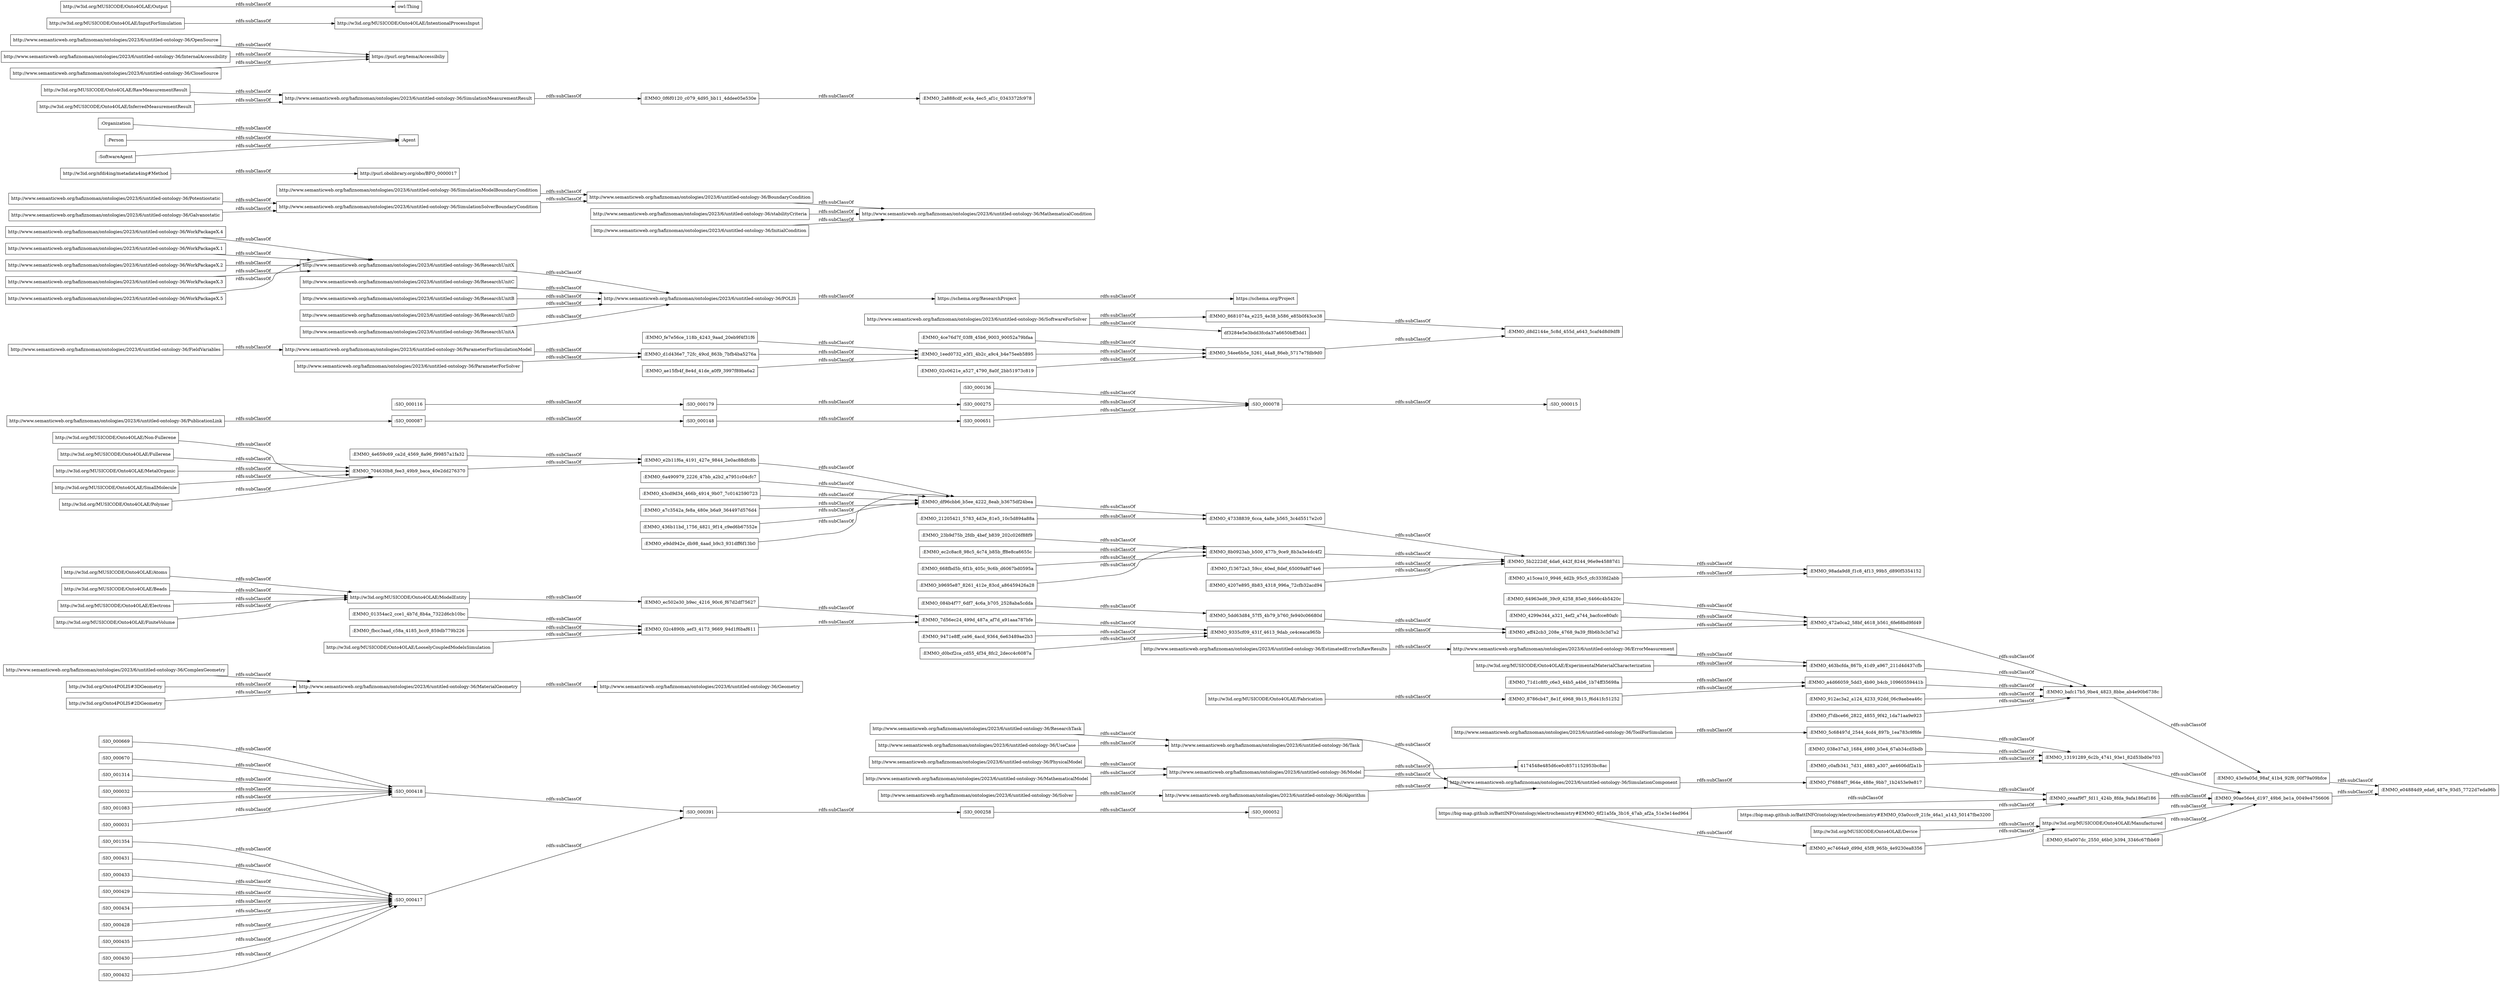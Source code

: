 digraph ar2dtool_diagram { 
rankdir=LR;
size="1000"
node [shape = rectangle, color="black"]; ":SIO_001354" "http://www.semanticweb.org/hafiznoman/ontologies/2023/6/untitled-ontology-36/MaterialGeometry" ":EMMO_f7dbce66_2822_4855_9f42_1da71aa9e923" "http://www.semanticweb.org/hafiznoman/ontologies/2023/6/untitled-ontology-36/Geometry" ":EMMO_4e659c69_ca2d_4569_8a96_f99857a1fa32" "http://w3id.org/MUSICODE/Onto4OLAE/Non-Fullerene" ":EMMO_8b0923ab_b500_477b_9ce9_8b3a3e4dc4f2" ":SIO_000430" ":SIO_000087" "http://www.semanticweb.org/hafiznoman/ontologies/2023/6/untitled-ontology-36/SoftwareForSolver" ":EMMO_eff42cb3_208e_4768_9a39_f8b6b3c3d7a2" "https://big-map.github.io/BattINFO/ontology/electrochemistry#EMMO_6f21a5fa_3b16_47ab_af2a_51e3e14ed964" "http://www.semanticweb.org/hafiznoman/ontologies/2023/6/untitled-ontology-36/ParameterForSimulationModel" "http://www.semanticweb.org/hafiznoman/ontologies/2023/6/untitled-ontology-36/WorkPackageX.4" "http://www.semanticweb.org/hafiznoman/ontologies/2023/6/untitled-ontology-36/SimulationModelBoundaryCondition" "http://purl.obolibrary.org/obo/BFO_0000017" ":SIO_000148" ":EMMO_65a007dc_2550_46b0_b394_3346c67fbb69" "http://www.semanticweb.org/hafiznoman/ontologies/2023/6/untitled-ontology-36/BoundaryCondition" ":EMMO_71d1c8f0_c6e3_44b5_a4b6_1b74ff35698a" ":EMMO_f13672a3_59cc_40ed_8def_65009a8f74e6" "http://www.semanticweb.org/hafiznoman/ontologies/2023/6/untitled-ontology-36/MathematicalCondition" ":EMMO_43e9a05d_98af_41b4_92f6_00f79a09bfce" ":SIO_000032" ":SIO_001083" ":EMMO_ec2c8ac8_98c5_4c74_b85b_ff8e8ca6655c" "http://www.semanticweb.org/hafiznoman/ontologies/2023/6/untitled-ontology-36/Model" "http://w3id.org/MUSICODE/Onto4OLAE/Fullerene" "http://www.semanticweb.org/hafiznoman/ontologies/2023/6/untitled-ontology-36/POLIS" "4174548e485d6ce0c8571152953bc8ac" "http://www.semanticweb.org/hafiznoman/ontologies/2023/6/untitled-ontology-36/ResearchUnitC" "https://schema.org/Project" "http://www.semanticweb.org/hafiznoman/ontologies/2023/6/untitled-ontology-36/ParameterForSolver" "http://w3id.org/MUSICODE/Onto4OLAE/Atoms" ":EMMO_01354ac2_cce1_4b7d_8b4a_7322d6cb10bc" "http://w3id.org/MUSICODE/Onto4OLAE/MetalOrganic" ":EMMO_ec7464a9_d99d_45f8_965b_4e9230ea8356" ":EMMO_5b2222df_4da6_442f_8244_96e9e45887d1" ":EMMO_90ae56e4_d197_49b6_be1a_0049e4756606" ":SIO_000031" "https://schema.org/ResearchProject" ":EMMO_472a0ca2_58bf_4618_b561_6fe68bd9fd49" ":Organization" ":EMMO_463bcfda_867b_41d9_a967_211d4d437cfb" "http://w3id.org/MUSICODE/Onto4OLAE/RawMeasurementResult" ":Person" ":SIO_000432" "http://www.semanticweb.org/hafiznoman/ontologies/2023/6/untitled-ontology-36/ResearchUnitB" "http://w3id.org/MUSICODE/Onto4OLAE/Beads" ":EMMO_bafc17b5_9be4_4823_8bbe_ab4e90b6738c" "http://www.semanticweb.org/hafiznoman/ontologies/2023/6/untitled-ontology-36/PhysicalModel" ":EMMO_47338839_6cca_4a8e_b565_3c4d5517e2c0" "http://www.semanticweb.org/hafiznoman/ontologies/2023/6/untitled-ontology-36/OpenSource" "http://www.semanticweb.org/hafiznoman/ontologies/2023/6/untitled-ontology-36/Solver" ":SIO_000669" ":EMMO_5dd63d84_57f5_4b79_b760_fe940c06680d" ":EMMO_6a490979_2226_47bb_a2b2_a7951c04cfc7" ":EMMO_64963ed6_39c9_4258_85e0_6466c4b5420c" "http://www.semanticweb.org/hafiznoman/ontologies/2023/6/untitled-ontology-36/ComplexGeometry" "http://www.semanticweb.org/hafiznoman/ontologies/2023/6/untitled-ontology-36/InternalAccessibility" ":SIO_000431" ":SIO_000670" ":EMMO_43cd9d34_466b_4914_9b07_7c0142590723" ":EMMO_a7c3542a_fe8a_480e_b6a9_364497d576d4" ":SIO_000136" "http://www.semanticweb.org/hafiznoman/ontologies/2023/6/untitled-ontology-36/SimulationComponent" ":EMMO_436b11bd_1756_4821_9f14_c9ed6b67552e" ":EMMO_704630b8_fee3_49b9_baca_40e2dd276370" "http://www.semanticweb.org/hafiznoman/ontologies/2023/6/untitled-ontology-36/ErrorMeasurement" ":EMMO_a4d66059_5dd3_4b90_b4cb_10960559441b" ":EMMO_4299e344_a321_4ef2_a744_bacfcce80afc" "http://www.semanticweb.org/hafiznoman/ontologies/2023/6/untitled-ontology-36/WorkPackageX.1" "http://w3id.org/MUSICODE/Onto4OLAE/Device" "http://www.semanticweb.org/hafiznoman/ontologies/2023/6/untitled-ontology-36/Task" "http://www.semanticweb.org/hafiznoman/ontologies/2023/6/untitled-ontology-36/ResearchTask" ":SIO_000116" "http://www.semanticweb.org/hafiznoman/ontologies/2023/6/untitled-ontology-36/MathematicalModel" ":EMMO_668fbd5b_6f1b_405c_9c6b_d6067bd0595a" "http://www.semanticweb.org/hafiznoman/ontologies/2023/6/untitled-ontology-36/FieldVariables" "http://www.semanticweb.org/hafiznoman/ontologies/2023/6/untitled-ontology-36/Algorithm" ":EMMO_fe7e56ce_118b_4243_9aad_20eb9f4f31f6" ":SIO_000391" ":EMMO_21205421_5783_4d3e_81e5_10c5d894a88a" ":SIO_000179" "http://w3id.org/MUSICODE/Onto4OLAE/Manufactured" ":EMMO_9335cf09_431f_4613_9dab_ce4ceaca965b" "http://www.semanticweb.org/hafiznoman/ontologies/2023/6/untitled-ontology-36/ResearchUnitD" ":EMMO_d8d2144e_5c8d_455d_a643_5caf4d8d9df8" ":EMMO_e9dd942e_db98_4aad_b9c3_931dff6f13b0" "https://big-map.github.io/BattINFO/ontology/electrochemistry#EMMO_03a0ccc9_21fe_46a1_a143_50147fbe3200" ":EMMO_038e37a3_1684_4980_b5e4_67ab34cd5bdb" ":EMMO_2a888cdf_ec4a_4ec5_af1c_0343372fc978" "http://www.semanticweb.org/hafiznoman/ontologies/2023/6/untitled-ontology-36/Potentiostatic" "http://www.semanticweb.org/hafiznoman/ontologies/2023/6/untitled-ontology-36/ResearchUnitX" ":SoftwareAgent" ":EMMO_98ada9d8_f1c8_4f13_99b5_d890f5354152" ":SIO_000418" ":EMMO_7d56ec24_499d_487a_af7d_a91aaa787bfe" ":SIO_001314" "http://w3id.org/MUSICODE/Onto4OLAE/Electrons" ":EMMO_54ee6b5e_5261_44a8_86eb_5717e7fdb9d0" ":EMMO_8786cb47_8e1f_4968_9b15_f6d41fc51252" ":SIO_000433" "http://w3id.org/MUSICODE/Onto4OLAE/ExperimentalMaterialCharacterization" ":SIO_000052" ":EMMO_ec502e30_b9ec_4216_90c6_f67d2df75627" "http://w3id.org/nfdi4ing/metadata4ing#Method" "http://www.semanticweb.org/hafiznoman/ontologies/2023/6/untitled-ontology-36/ToolForSimulation" ":SIO_000651" ":SIO_000417" ":SIO_000429" ":EMMO_df96cbb6_b5ee_4222_8eab_b3675df24bea" ":EMMO_4ce76d7f_03f8_45b6_9003_90052a79bfaa" "http://w3id.org/MUSICODE/Onto4OLAE/IntentionalProcessInput" "http://w3id.org/MUSICODE/Onto4OLAE/InputForSimulation" "http://www.semanticweb.org/hafiznoman/ontologies/2023/6/untitled-ontology-36/stabilityCriteria" ":EMMO_c0afb341_7d31_4883_a307_ae4606df2a1b" ":SIO_000434" ":EMMO_d1d436e7_72fc_49cd_863b_7bfb4ba5276a" ":EMMO_1eed0732_e3f1_4b2c_a9c4_b4e75eeb5895" ":EMMO_fbcc3aad_c58a_4185_bcc9_859db779b226" "http://w3id.org/MUSICODE/Onto4OLAE/InferredMeasurementResult" "http://w3id.org/Onto4POLIS#3DGeometry" ":EMMO_9471e8ff_ca96_4acd_9364_6e63489ae2b3" "http://www.semanticweb.org/hafiznoman/ontologies/2023/6/untitled-ontology-36/EstimatedErrorInRawResults" ":SIO_000428" "http://www.semanticweb.org/hafiznoman/ontologies/2023/6/untitled-ontology-36/SimulationMeasurementResult" "http://www.semanticweb.org/hafiznoman/ontologies/2023/6/untitled-ontology-36/CloseSource" ":EMMO_ceaaf9f7_fd11_424b_8fda_9afa186af186" "http://www.semanticweb.org/hafiznoman/ontologies/2023/6/untitled-ontology-36/WorkPackageX.2" "http://w3id.org/MUSICODE/Onto4OLAE/SmallMolecule" ":EMMO_d0bcf2ca_cd55_4f34_8fc2_2decc4c6087a" ":EMMO_4207e895_8b83_4318_996a_72cfb32acd94" "http://www.semanticweb.org/hafiznoman/ontologies/2023/6/untitled-ontology-36/SimulationSolverBoundaryCondition" ":EMMO_0f6f0120_c079_4d95_bb11_4ddee05e530e" "http://w3id.org/MUSICODE/Onto4OLAE/ModelEntity" "http://www.semanticweb.org/hafiznoman/ontologies/2023/6/untitled-ontology-36/UseCase" "http://www.semanticweb.org/hafiznoman/ontologies/2023/6/untitled-ontology-36/InitialCondition" ":EMMO_e04884d9_eda6_487e_93d5_7722d7eda96b" ":EMMO_02c4890b_aef3_4173_9669_94d1f6baf611" "http://w3id.org/MUSICODE/Onto4OLAE/FiniteVolume" "http://www.semanticweb.org/hafiznoman/ontologies/2023/6/untitled-ontology-36/WorkPackageX.3" ":EMMO_02c0621e_a527_4790_8a0f_2bb51973c819" "https://purl.org/tema/Accessibiliy" ":EMMO_8681074a_e225_4e38_b586_e85b0f43ce38" "http://w3id.org/MUSICODE/Onto4OLAE/Output" "http://w3id.org/MUSICODE/Onto4OLAE/Fabrication" ":SIO_000258" ":SIO_000078" ":EMMO_912ac3a2_a124_4233_92dd_06c9aebea46c" ":EMMO_e2b11f6a_4191_427e_9844_2e0ac88dfc8b" "http://www.semanticweb.org/hafiznoman/ontologies/2023/6/untitled-ontology-36/Galvanostatic" ":SIO_000015" ":EMMO_5c68497d_2544_4cd4_897b_1ea783c9f6fe" "http://www.semanticweb.org/hafiznoman/ontologies/2023/6/untitled-ontology-36/PublicationLink" ":EMMO_b9695e87_8261_412e_83cd_a86459426a28" ":EMMO_f76884f7_964e_488e_9bb7_1b2453e9e817" ":SIO_000435" "http://w3id.org/Onto4POLIS#2DGeometry" ":SIO_000275" "http://w3id.org/MUSICODE/Onto4OLAE/Polymer" ":EMMO_13191289_6c2b_4741_93e1_82d53bd0e703" "http://www.semanticweb.org/hafiznoman/ontologies/2023/6/untitled-ontology-36/ResearchUnitA" ":Agent" ":EMMO_084b4f77_6df7_4c6a_b705_2528aba5cdda" ":EMMO_ae15fb4f_8e4d_41de_a0f9_3997f89ba6a2" "df3284e5e3bdd3fcda37a6650bff3dd1" "http://www.semanticweb.org/hafiznoman/ontologies/2023/6/untitled-ontology-36/WorkPackageX.5" ":EMMO_a15cea10_9946_4d2b_95c5_cfc333fd2abb" ":EMMO_23b9d75b_2fdb_4bef_b839_202c026f88f9" "http://w3id.org/MUSICODE/Onto4OLAE/LooselyCoupledModelsSimulation" ; /*classes style*/
	"http://www.semanticweb.org/hafiznoman/ontologies/2023/6/untitled-ontology-36/MaterialGeometry" -> "http://www.semanticweb.org/hafiznoman/ontologies/2023/6/untitled-ontology-36/Geometry" [ label = "rdfs:subClassOf" ];
	":EMMO_01354ac2_cce1_4b7d_8b4a_7322d6cb10bc" -> ":EMMO_02c4890b_aef3_4173_9669_94d1f6baf611" [ label = "rdfs:subClassOf" ];
	":EMMO_ec7464a9_d99d_45f8_965b_4e9230ea8356" -> "http://w3id.org/MUSICODE/Onto4OLAE/Manufactured" [ label = "rdfs:subClassOf" ];
	":SIO_000432" -> ":SIO_000417" [ label = "rdfs:subClassOf" ];
	":EMMO_9471e8ff_ca96_4acd_9364_6e63489ae2b3" -> ":EMMO_9335cf09_431f_4613_9dab_ce4ceaca965b" [ label = "rdfs:subClassOf" ];
	"http://www.semanticweb.org/hafiznoman/ontologies/2023/6/untitled-ontology-36/POLIS" -> "https://schema.org/ResearchProject" [ label = "rdfs:subClassOf" ];
	":EMMO_5c68497d_2544_4cd4_897b_1ea783c9f6fe" -> ":EMMO_13191289_6c2b_4741_93e1_82d53bd0e703" [ label = "rdfs:subClassOf" ];
	":EMMO_436b11bd_1756_4821_9f14_c9ed6b67552e" -> ":EMMO_df96cbb6_b5ee_4222_8eab_b3675df24bea" [ label = "rdfs:subClassOf" ];
	"http://www.semanticweb.org/hafiznoman/ontologies/2023/6/untitled-ontology-36/SimulationComponent" -> ":EMMO_f76884f7_964e_488e_9bb7_1b2453e9e817" [ label = "rdfs:subClassOf" ];
	":SIO_000148" -> ":SIO_000651" [ label = "rdfs:subClassOf" ];
	"http://w3id.org/MUSICODE/Onto4OLAE/InputForSimulation" -> "http://w3id.org/MUSICODE/Onto4OLAE/IntentionalProcessInput" [ label = "rdfs:subClassOf" ];
	"http://www.semanticweb.org/hafiznoman/ontologies/2023/6/untitled-ontology-36/WorkPackageX.5" -> "http://www.semanticweb.org/hafiznoman/ontologies/2023/6/untitled-ontology-36/ResearchUnitX" [ label = "rdfs:subClassOf" ];
	":EMMO_b9695e87_8261_412e_83cd_a86459426a28" -> ":EMMO_8b0923ab_b500_477b_9ce9_8b3a3e4dc4f2" [ label = "rdfs:subClassOf" ];
	":EMMO_43cd9d34_466b_4914_9b07_7c0142590723" -> ":EMMO_df96cbb6_b5ee_4222_8eab_b3675df24bea" [ label = "rdfs:subClassOf" ];
	"http://www.semanticweb.org/hafiznoman/ontologies/2023/6/untitled-ontology-36/Task" -> "http://www.semanticweb.org/hafiznoman/ontologies/2023/6/untitled-ontology-36/SimulationComponent" [ label = "rdfs:subClassOf" ];
	"http://www.semanticweb.org/hafiznoman/ontologies/2023/6/untitled-ontology-36/ResearchTask" -> "http://www.semanticweb.org/hafiznoman/ontologies/2023/6/untitled-ontology-36/Task" [ label = "rdfs:subClassOf" ];
	"http://www.semanticweb.org/hafiznoman/ontologies/2023/6/untitled-ontology-36/ResearchUnitA" -> "http://www.semanticweb.org/hafiznoman/ontologies/2023/6/untitled-ontology-36/POLIS" [ label = "rdfs:subClassOf" ];
	":EMMO_64963ed6_39c9_4258_85e0_6466c4b5420c" -> ":EMMO_472a0ca2_58bf_4618_b561_6fe68bd9fd49" [ label = "rdfs:subClassOf" ];
	"http://www.semanticweb.org/hafiznoman/ontologies/2023/6/untitled-ontology-36/Potentiostatic" -> "http://www.semanticweb.org/hafiznoman/ontologies/2023/6/untitled-ontology-36/SimulationSolverBoundaryCondition" [ label = "rdfs:subClassOf" ];
	"http://www.semanticweb.org/hafiznoman/ontologies/2023/6/untitled-ontology-36/stabilityCriteria" -> "http://www.semanticweb.org/hafiznoman/ontologies/2023/6/untitled-ontology-36/MathematicalCondition" [ label = "rdfs:subClassOf" ];
	":SIO_000669" -> ":SIO_000418" [ label = "rdfs:subClassOf" ];
	":SIO_000435" -> ":SIO_000417" [ label = "rdfs:subClassOf" ];
	":EMMO_f7dbce66_2822_4855_9f42_1da71aa9e923" -> ":EMMO_bafc17b5_9be4_4823_8bbe_ab4e90b6738c" [ label = "rdfs:subClassOf" ];
	":EMMO_71d1c8f0_c6e3_44b5_a4b6_1b74ff35698a" -> ":EMMO_a4d66059_5dd3_4b90_b4cb_10960559441b" [ label = "rdfs:subClassOf" ];
	"http://www.semanticweb.org/hafiznoman/ontologies/2023/6/untitled-ontology-36/PhysicalModel" -> "http://www.semanticweb.org/hafiznoman/ontologies/2023/6/untitled-ontology-36/Model" [ label = "rdfs:subClassOf" ];
	"http://www.semanticweb.org/hafiznoman/ontologies/2023/6/untitled-ontology-36/Galvanostatic" -> "http://www.semanticweb.org/hafiznoman/ontologies/2023/6/untitled-ontology-36/SimulationSolverBoundaryCondition" [ label = "rdfs:subClassOf" ];
	"http://www.semanticweb.org/hafiznoman/ontologies/2023/6/untitled-ontology-36/ToolForSimulation" -> ":EMMO_5c68497d_2544_4cd4_897b_1ea783c9f6fe" [ label = "rdfs:subClassOf" ];
	":SIO_001314" -> ":SIO_000418" [ label = "rdfs:subClassOf" ];
	":SIO_000430" -> ":SIO_000417" [ label = "rdfs:subClassOf" ];
	":EMMO_038e37a3_1684_4980_b5e4_67ab34cd5bdb" -> ":EMMO_13191289_6c2b_4741_93e1_82d53bd0e703" [ label = "rdfs:subClassOf" ];
	"http://www.semanticweb.org/hafiznoman/ontologies/2023/6/untitled-ontology-36/ResearchUnitD" -> "http://www.semanticweb.org/hafiznoman/ontologies/2023/6/untitled-ontology-36/POLIS" [ label = "rdfs:subClassOf" ];
	":EMMO_ec2c8ac8_98c5_4c74_b85b_ff8e8ca6655c" -> ":EMMO_8b0923ab_b500_477b_9ce9_8b3a3e4dc4f2" [ label = "rdfs:subClassOf" ];
	"http://www.semanticweb.org/hafiznoman/ontologies/2023/6/untitled-ontology-36/WorkPackageX.3" -> "http://www.semanticweb.org/hafiznoman/ontologies/2023/6/untitled-ontology-36/ResearchUnitX" [ label = "rdfs:subClassOf" ];
	":EMMO_463bcfda_867b_41d9_a967_211d4d437cfb" -> ":EMMO_bafc17b5_9be4_4823_8bbe_ab4e90b6738c" [ label = "rdfs:subClassOf" ];
	":SIO_000651" -> ":SIO_000078" [ label = "rdfs:subClassOf" ];
	":EMMO_d1d436e7_72fc_49cd_863b_7bfb4ba5276a" -> ":EMMO_1eed0732_e3f1_4b2c_a9c4_b4e75eeb5895" [ label = "rdfs:subClassOf" ];
	":EMMO_c0afb341_7d31_4883_a307_ae4606df2a1b" -> ":EMMO_13191289_6c2b_4741_93e1_82d53bd0e703" [ label = "rdfs:subClassOf" ];
	":EMMO_a4d66059_5dd3_4b90_b4cb_10960559441b" -> ":EMMO_bafc17b5_9be4_4823_8bbe_ab4e90b6738c" [ label = "rdfs:subClassOf" ];
	"http://www.semanticweb.org/hafiznoman/ontologies/2023/6/untitled-ontology-36/SimulationMeasurementResult" -> ":EMMO_0f6f0120_c079_4d95_bb11_4ddee05e530e" [ label = "rdfs:subClassOf" ];
	"http://w3id.org/MUSICODE/Onto4OLAE/SmallMolecule" -> ":EMMO_704630b8_fee3_49b9_baca_40e2dd276370" [ label = "rdfs:subClassOf" ];
	":SIO_000417" -> ":SIO_000391" [ label = "rdfs:subClassOf" ];
	"http://www.semanticweb.org/hafiznoman/ontologies/2023/6/untitled-ontology-36/Algorithm" -> "http://www.semanticweb.org/hafiznoman/ontologies/2023/6/untitled-ontology-36/SimulationComponent" [ label = "rdfs:subClassOf" ];
	"http://w3id.org/MUSICODE/Onto4OLAE/Manufactured" -> ":EMMO_90ae56e4_d197_49b6_be1a_0049e4756606" [ label = "rdfs:subClassOf" ];
	"http://w3id.org/MUSICODE/Onto4OLAE/ExperimentalMaterialCharacterization" -> ":EMMO_463bcfda_867b_41d9_a967_211d4d437cfb" [ label = "rdfs:subClassOf" ];
	"https://big-map.github.io/BattINFO/ontology/electrochemistry#EMMO_03a0ccc9_21fe_46a1_a143_50147fbe3200" -> ":EMMO_ceaaf9f7_fd11_424b_8fda_9afa186af186" [ label = "rdfs:subClassOf" ];
	"http://www.semanticweb.org/hafiznoman/ontologies/2023/6/untitled-ontology-36/SimulationSolverBoundaryCondition" -> "http://www.semanticweb.org/hafiznoman/ontologies/2023/6/untitled-ontology-36/BoundaryCondition" [ label = "rdfs:subClassOf" ];
	":EMMO_7d56ec24_499d_487a_af7d_a91aaa787bfe" -> ":EMMO_9335cf09_431f_4613_9dab_ce4ceaca965b" [ label = "rdfs:subClassOf" ];
	"http://www.semanticweb.org/hafiznoman/ontologies/2023/6/untitled-ontology-36/BoundaryCondition" -> "http://www.semanticweb.org/hafiznoman/ontologies/2023/6/untitled-ontology-36/MathematicalCondition" [ label = "rdfs:subClassOf" ];
	":SIO_000275" -> ":SIO_000078" [ label = "rdfs:subClassOf" ];
	":EMMO_8b0923ab_b500_477b_9ce9_8b3a3e4dc4f2" -> ":EMMO_5b2222df_4da6_442f_8244_96e9e45887d1" [ label = "rdfs:subClassOf" ];
	"http://w3id.org/MUSICODE/Onto4OLAE/InferredMeasurementResult" -> "http://www.semanticweb.org/hafiznoman/ontologies/2023/6/untitled-ontology-36/SimulationMeasurementResult" [ label = "rdfs:subClassOf" ];
	"http://w3id.org/MUSICODE/Onto4OLAE/Atoms" -> "http://w3id.org/MUSICODE/Onto4OLAE/ModelEntity" [ label = "rdfs:subClassOf" ];
	"http://www.semanticweb.org/hafiznoman/ontologies/2023/6/untitled-ontology-36/UseCase" -> "http://www.semanticweb.org/hafiznoman/ontologies/2023/6/untitled-ontology-36/Task" [ label = "rdfs:subClassOf" ];
	":EMMO_47338839_6cca_4a8e_b565_3c4d5517e2c0" -> ":EMMO_5b2222df_4da6_442f_8244_96e9e45887d1" [ label = "rdfs:subClassOf" ];
	":SIO_000433" -> ":SIO_000417" [ label = "rdfs:subClassOf" ];
	"http://www.semanticweb.org/hafiznoman/ontologies/2023/6/untitled-ontology-36/ParameterForSolver" -> ":EMMO_d1d436e7_72fc_49cd_863b_7bfb4ba5276a" [ label = "rdfs:subClassOf" ];
	":EMMO_ae15fb4f_8e4d_41de_a0f9_3997f89ba6a2" -> ":EMMO_1eed0732_e3f1_4b2c_a9c4_b4e75eeb5895" [ label = "rdfs:subClassOf" ];
	":SIO_000078" -> ":SIO_000015" [ label = "rdfs:subClassOf" ];
	":SIO_001083" -> ":SIO_000418" [ label = "rdfs:subClassOf" ];
	":SIO_000391" -> ":SIO_000258" [ label = "rdfs:subClassOf" ];
	"http://www.semanticweb.org/hafiznoman/ontologies/2023/6/untitled-ontology-36/Model" -> "http://www.semanticweb.org/hafiznoman/ontologies/2023/6/untitled-ontology-36/SimulationComponent" [ label = "rdfs:subClassOf" ];
	"http://www.semanticweb.org/hafiznoman/ontologies/2023/6/untitled-ontology-36/Model" -> "4174548e485d6ce0c8571152953bc8ac" [ label = "rdfs:subClassOf" ];
	":Organization" -> ":Agent" [ label = "rdfs:subClassOf" ];
	"http://www.semanticweb.org/hafiznoman/ontologies/2023/6/untitled-ontology-36/OpenSource" -> "https://purl.org/tema/Accessibiliy" [ label = "rdfs:subClassOf" ];
	":EMMO_54ee6b5e_5261_44a8_86eb_5717e7fdb9d0" -> ":EMMO_d8d2144e_5c8d_455d_a643_5caf4d8d9df8" [ label = "rdfs:subClassOf" ];
	":SIO_001354" -> ":SIO_000417" [ label = "rdfs:subClassOf" ];
	":SIO_000136" -> ":SIO_000078" [ label = "rdfs:subClassOf" ];
	":EMMO_4207e895_8b83_4318_996a_72cfb32acd94" -> ":EMMO_5b2222df_4da6_442f_8244_96e9e45887d1" [ label = "rdfs:subClassOf" ];
	"http://w3id.org/MUSICODE/Onto4OLAE/MetalOrganic" -> ":EMMO_704630b8_fee3_49b9_baca_40e2dd276370" [ label = "rdfs:subClassOf" ];
	":SoftwareAgent" -> ":Agent" [ label = "rdfs:subClassOf" ];
	"http://w3id.org/MUSICODE/Onto4OLAE/Non-Fullerene" -> ":EMMO_704630b8_fee3_49b9_baca_40e2dd276370" [ label = "rdfs:subClassOf" ];
	":SIO_000428" -> ":SIO_000417" [ label = "rdfs:subClassOf" ];
	":EMMO_704630b8_fee3_49b9_baca_40e2dd276370" -> ":EMMO_e2b11f6a_4191_427e_9844_2e0ac88dfc8b" [ label = "rdfs:subClassOf" ];
	"http://www.semanticweb.org/hafiznoman/ontologies/2023/6/untitled-ontology-36/ResearchUnitB" -> "http://www.semanticweb.org/hafiznoman/ontologies/2023/6/untitled-ontology-36/POLIS" [ label = "rdfs:subClassOf" ];
	":SIO_000670" -> ":SIO_000418" [ label = "rdfs:subClassOf" ];
	":Person" -> ":Agent" [ label = "rdfs:subClassOf" ];
	"http://www.semanticweb.org/hafiznoman/ontologies/2023/6/untitled-ontology-36/WorkPackageX.1" -> "http://www.semanticweb.org/hafiznoman/ontologies/2023/6/untitled-ontology-36/ResearchUnitX" [ label = "rdfs:subClassOf" ];
	"https://schema.org/ResearchProject" -> "https://schema.org/Project" [ label = "rdfs:subClassOf" ];
	":EMMO_ceaaf9f7_fd11_424b_8fda_9afa186af186" -> ":EMMO_90ae56e4_d197_49b6_be1a_0049e4756606" [ label = "rdfs:subClassOf" ];
	":EMMO_472a0ca2_58bf_4618_b561_6fe68bd9fd49" -> ":EMMO_bafc17b5_9be4_4823_8bbe_ab4e90b6738c" [ label = "rdfs:subClassOf" ];
	"http://www.semanticweb.org/hafiznoman/ontologies/2023/6/untitled-ontology-36/ComplexGeometry" -> "http://www.semanticweb.org/hafiznoman/ontologies/2023/6/untitled-ontology-36/MaterialGeometry" [ label = "rdfs:subClassOf" ];
	":EMMO_4ce76d7f_03f8_45b6_9003_90052a79bfaa" -> ":EMMO_54ee6b5e_5261_44a8_86eb_5717e7fdb9d0" [ label = "rdfs:subClassOf" ];
	":SIO_000031" -> ":SIO_000418" [ label = "rdfs:subClassOf" ];
	":EMMO_9335cf09_431f_4613_9dab_ce4ceaca965b" -> ":EMMO_eff42cb3_208e_4768_9a39_f8b6b3c3d7a2" [ label = "rdfs:subClassOf" ];
	":EMMO_f13672a3_59cc_40ed_8def_65009a8f74e6" -> ":EMMO_5b2222df_4da6_442f_8244_96e9e45887d1" [ label = "rdfs:subClassOf" ];
	":EMMO_13191289_6c2b_4741_93e1_82d53bd0e703" -> ":EMMO_90ae56e4_d197_49b6_be1a_0049e4756606" [ label = "rdfs:subClassOf" ];
	"http://www.semanticweb.org/hafiznoman/ontologies/2023/6/untitled-ontology-36/ErrorMeasurement" -> ":EMMO_463bcfda_867b_41d9_a967_211d4d437cfb" [ label = "rdfs:subClassOf" ];
	":EMMO_f76884f7_964e_488e_9bb7_1b2453e9e817" -> ":EMMO_ceaaf9f7_fd11_424b_8fda_9afa186af186" [ label = "rdfs:subClassOf" ];
	":EMMO_084b4f77_6df7_4c6a_b705_2528aba5cdda" -> ":EMMO_5dd63d84_57f5_4b79_b760_fe940c06680d" [ label = "rdfs:subClassOf" ];
	"http://www.semanticweb.org/hafiznoman/ontologies/2023/6/untitled-ontology-36/FieldVariables" -> "http://www.semanticweb.org/hafiznoman/ontologies/2023/6/untitled-ontology-36/ParameterForSimulationModel" [ label = "rdfs:subClassOf" ];
	":EMMO_6a490979_2226_47bb_a2b2_a7951c04cfc7" -> ":EMMO_df96cbb6_b5ee_4222_8eab_b3675df24bea" [ label = "rdfs:subClassOf" ];
	"http://w3id.org/MUSICODE/Onto4OLAE/Fullerene" -> ":EMMO_704630b8_fee3_49b9_baca_40e2dd276370" [ label = "rdfs:subClassOf" ];
	"http://w3id.org/Onto4POLIS#2DGeometry" -> "http://www.semanticweb.org/hafiznoman/ontologies/2023/6/untitled-ontology-36/MaterialGeometry" [ label = "rdfs:subClassOf" ];
	"http://w3id.org/MUSICODE/Onto4OLAE/RawMeasurementResult" -> "http://www.semanticweb.org/hafiznoman/ontologies/2023/6/untitled-ontology-36/SimulationMeasurementResult" [ label = "rdfs:subClassOf" ];
	":EMMO_23b9d75b_2fdb_4bef_b839_202c026f88f9" -> ":EMMO_8b0923ab_b500_477b_9ce9_8b3a3e4dc4f2" [ label = "rdfs:subClassOf" ];
	":SIO_000431" -> ":SIO_000417" [ label = "rdfs:subClassOf" ];
	"http://www.semanticweb.org/hafiznoman/ontologies/2023/6/untitled-ontology-36/ParameterForSimulationModel" -> ":EMMO_d1d436e7_72fc_49cd_863b_7bfb4ba5276a" [ label = "rdfs:subClassOf" ];
	"http://www.semanticweb.org/hafiznoman/ontologies/2023/6/untitled-ontology-36/Solver" -> "http://www.semanticweb.org/hafiznoman/ontologies/2023/6/untitled-ontology-36/Algorithm" [ label = "rdfs:subClassOf" ];
	"http://w3id.org/MUSICODE/Onto4OLAE/ModelEntity" -> ":EMMO_ec502e30_b9ec_4216_90c6_f67d2df75627" [ label = "rdfs:subClassOf" ];
	":EMMO_4e659c69_ca2d_4569_8a96_f99857a1fa32" -> ":EMMO_e2b11f6a_4191_427e_9844_2e0ac88dfc8b" [ label = "rdfs:subClassOf" ];
	":EMMO_65a007dc_2550_46b0_b394_3346c67fbb69" -> ":EMMO_90ae56e4_d197_49b6_be1a_0049e4756606" [ label = "rdfs:subClassOf" ];
	":EMMO_eff42cb3_208e_4768_9a39_f8b6b3c3d7a2" -> ":EMMO_472a0ca2_58bf_4618_b561_6fe68bd9fd49" [ label = "rdfs:subClassOf" ];
	"http://www.semanticweb.org/hafiznoman/ontologies/2023/6/untitled-ontology-36/WorkPackageX.4" -> "http://www.semanticweb.org/hafiznoman/ontologies/2023/6/untitled-ontology-36/ResearchUnitX" [ label = "rdfs:subClassOf" ];
	"http://w3id.org/MUSICODE/Onto4OLAE/Electrons" -> "http://w3id.org/MUSICODE/Onto4OLAE/ModelEntity" [ label = "rdfs:subClassOf" ];
	"http://w3id.org/MUSICODE/Onto4OLAE/Device" -> "http://w3id.org/MUSICODE/Onto4OLAE/Manufactured" [ label = "rdfs:subClassOf" ];
	":EMMO_fe7e56ce_118b_4243_9aad_20eb9f4f31f6" -> ":EMMO_1eed0732_e3f1_4b2c_a9c4_b4e75eeb5895" [ label = "rdfs:subClassOf" ];
	":SIO_000418" -> ":SIO_000391" [ label = "rdfs:subClassOf" ];
	":EMMO_a15cea10_9946_4d2b_95c5_cfc333fd2abb" -> ":EMMO_98ada9d8_f1c8_4f13_99b5_d890f5354152" [ label = "rdfs:subClassOf" ];
	"http://w3id.org/MUSICODE/Onto4OLAE/Beads" -> "http://w3id.org/MUSICODE/Onto4OLAE/ModelEntity" [ label = "rdfs:subClassOf" ];
	":EMMO_8681074a_e225_4e38_b586_e85b0f43ce38" -> ":EMMO_d8d2144e_5c8d_455d_a643_5caf4d8d9df8" [ label = "rdfs:subClassOf" ];
	"https://big-map.github.io/BattINFO/ontology/electrochemistry#EMMO_6f21a5fa_3b16_47ab_af2a_51e3e14ed964" -> ":EMMO_ec7464a9_d99d_45f8_965b_4e9230ea8356" [ label = "rdfs:subClassOf" ];
	"https://big-map.github.io/BattINFO/ontology/electrochemistry#EMMO_6f21a5fa_3b16_47ab_af2a_51e3e14ed964" -> ":EMMO_ceaaf9f7_fd11_424b_8fda_9afa186af186" [ label = "rdfs:subClassOf" ];
	":EMMO_90ae56e4_d197_49b6_be1a_0049e4756606" -> ":EMMO_e04884d9_eda6_487e_93d5_7722d7eda96b" [ label = "rdfs:subClassOf" ];
	"http://w3id.org/MUSICODE/Onto4OLAE/LooselyCoupledModelsSimulation" -> ":EMMO_02c4890b_aef3_4173_9669_94d1f6baf611" [ label = "rdfs:subClassOf" ];
	":EMMO_ec502e30_b9ec_4216_90c6_f67d2df75627" -> ":EMMO_7d56ec24_499d_487a_af7d_a91aaa787bfe" [ label = "rdfs:subClassOf" ];
	":EMMO_1eed0732_e3f1_4b2c_a9c4_b4e75eeb5895" -> ":EMMO_54ee6b5e_5261_44a8_86eb_5717e7fdb9d0" [ label = "rdfs:subClassOf" ];
	":EMMO_d0bcf2ca_cd55_4f34_8fc2_2decc4c6087a" -> ":EMMO_9335cf09_431f_4613_9dab_ce4ceaca965b" [ label = "rdfs:subClassOf" ];
	":EMMO_e2b11f6a_4191_427e_9844_2e0ac88dfc8b" -> ":EMMO_df96cbb6_b5ee_4222_8eab_b3675df24bea" [ label = "rdfs:subClassOf" ];
	":SIO_000434" -> ":SIO_000417" [ label = "rdfs:subClassOf" ];
	":EMMO_fbcc3aad_c58a_4185_bcc9_859db779b226" -> ":EMMO_02c4890b_aef3_4173_9669_94d1f6baf611" [ label = "rdfs:subClassOf" ];
	"http://www.semanticweb.org/hafiznoman/ontologies/2023/6/untitled-ontology-36/InitialCondition" -> "http://www.semanticweb.org/hafiznoman/ontologies/2023/6/untitled-ontology-36/MathematicalCondition" [ label = "rdfs:subClassOf" ];
	":EMMO_912ac3a2_a124_4233_92dd_06c9aebea46c" -> ":EMMO_bafc17b5_9be4_4823_8bbe_ab4e90b6738c" [ label = "rdfs:subClassOf" ];
	"http://www.semanticweb.org/hafiznoman/ontologies/2023/6/untitled-ontology-36/EstimatedErrorInRawResults" -> "http://www.semanticweb.org/hafiznoman/ontologies/2023/6/untitled-ontology-36/ErrorMeasurement" [ label = "rdfs:subClassOf" ];
	":EMMO_0f6f0120_c079_4d95_bb11_4ddee05e530e" -> ":EMMO_2a888cdf_ec4a_4ec5_af1c_0343372fc978" [ label = "rdfs:subClassOf" ];
	"http://www.semanticweb.org/hafiznoman/ontologies/2023/6/untitled-ontology-36/PublicationLink" -> ":SIO_000087" [ label = "rdfs:subClassOf" ];
	":EMMO_a7c3542a_fe8a_480e_b6a9_364497d576d4" -> ":EMMO_df96cbb6_b5ee_4222_8eab_b3675df24bea" [ label = "rdfs:subClassOf" ];
	"http://www.semanticweb.org/hafiznoman/ontologies/2023/6/untitled-ontology-36/CloseSource" -> "https://purl.org/tema/Accessibiliy" [ label = "rdfs:subClassOf" ];
	"http://www.semanticweb.org/hafiznoman/ontologies/2023/6/untitled-ontology-36/InternalAccessibility" -> "https://purl.org/tema/Accessibiliy" [ label = "rdfs:subClassOf" ];
	":SIO_000179" -> ":SIO_000275" [ label = "rdfs:subClassOf" ];
	":SIO_000116" -> ":SIO_000179" [ label = "rdfs:subClassOf" ];
	":EMMO_df96cbb6_b5ee_4222_8eab_b3675df24bea" -> ":EMMO_47338839_6cca_4a8e_b565_3c4d5517e2c0" [ label = "rdfs:subClassOf" ];
	":SIO_000087" -> ":SIO_000148" [ label = "rdfs:subClassOf" ];
	":SIO_000258" -> ":SIO_000052" [ label = "rdfs:subClassOf" ];
	":SIO_000429" -> ":SIO_000417" [ label = "rdfs:subClassOf" ];
	"http://www.semanticweb.org/hafiznoman/ontologies/2023/6/untitled-ontology-36/MathematicalModel" -> "http://www.semanticweb.org/hafiznoman/ontologies/2023/6/untitled-ontology-36/Model" [ label = "rdfs:subClassOf" ];
	":EMMO_02c0621e_a527_4790_8a0f_2bb51973c819" -> ":EMMO_54ee6b5e_5261_44a8_86eb_5717e7fdb9d0" [ label = "rdfs:subClassOf" ];
	"http://www.semanticweb.org/hafiznoman/ontologies/2023/6/untitled-ontology-36/ResearchUnitX" -> "http://www.semanticweb.org/hafiznoman/ontologies/2023/6/untitled-ontology-36/POLIS" [ label = "rdfs:subClassOf" ];
	"http://w3id.org/MUSICODE/Onto4OLAE/FiniteVolume" -> "http://w3id.org/MUSICODE/Onto4OLAE/ModelEntity" [ label = "rdfs:subClassOf" ];
	"http://www.semanticweb.org/hafiznoman/ontologies/2023/6/untitled-ontology-36/ResearchUnitC" -> "http://www.semanticweb.org/hafiznoman/ontologies/2023/6/untitled-ontology-36/POLIS" [ label = "rdfs:subClassOf" ];
	":EMMO_02c4890b_aef3_4173_9669_94d1f6baf611" -> ":EMMO_7d56ec24_499d_487a_af7d_a91aaa787bfe" [ label = "rdfs:subClassOf" ];
	":EMMO_8786cb47_8e1f_4968_9b15_f6d41fc51252" -> ":EMMO_a4d66059_5dd3_4b90_b4cb_10960559441b" [ label = "rdfs:subClassOf" ];
	"http://w3id.org/MUSICODE/Onto4OLAE/Output" -> "owl:Thing" [ label = "rdfs:subClassOf" ];
	"http://w3id.org/MUSICODE/Onto4OLAE/Fabrication" -> ":EMMO_8786cb47_8e1f_4968_9b15_f6d41fc51252" [ label = "rdfs:subClassOf" ];
	"http://www.semanticweb.org/hafiznoman/ontologies/2023/6/untitled-ontology-36/WorkPackageX.2" -> "http://www.semanticweb.org/hafiznoman/ontologies/2023/6/untitled-ontology-36/ResearchUnitX" [ label = "rdfs:subClassOf" ];
	"http://w3id.org/MUSICODE/Onto4OLAE/Polymer" -> ":EMMO_704630b8_fee3_49b9_baca_40e2dd276370" [ label = "rdfs:subClassOf" ];
	":EMMO_e9dd942e_db98_4aad_b9c3_931dff6f13b0" -> ":EMMO_df96cbb6_b5ee_4222_8eab_b3675df24bea" [ label = "rdfs:subClassOf" ];
	":EMMO_43e9a05d_98af_41b4_92f6_00f79a09bfce" -> ":EMMO_e04884d9_eda6_487e_93d5_7722d7eda96b" [ label = "rdfs:subClassOf" ];
	":EMMO_21205421_5783_4d3e_81e5_10c5d894a88a" -> ":EMMO_47338839_6cca_4a8e_b565_3c4d5517e2c0" [ label = "rdfs:subClassOf" ];
	":SIO_000032" -> ":SIO_000418" [ label = "rdfs:subClassOf" ];
	"http://w3id.org/nfdi4ing/metadata4ing#Method" -> "http://purl.obolibrary.org/obo/BFO_0000017" [ label = "rdfs:subClassOf" ];
	":EMMO_5b2222df_4da6_442f_8244_96e9e45887d1" -> ":EMMO_98ada9d8_f1c8_4f13_99b5_d890f5354152" [ label = "rdfs:subClassOf" ];
	"http://www.semanticweb.org/hafiznoman/ontologies/2023/6/untitled-ontology-36/SoftwareForSolver" -> "df3284e5e3bdd3fcda37a6650bff3dd1" [ label = "rdfs:subClassOf" ];
	"http://www.semanticweb.org/hafiznoman/ontologies/2023/6/untitled-ontology-36/SoftwareForSolver" -> ":EMMO_8681074a_e225_4e38_b586_e85b0f43ce38" [ label = "rdfs:subClassOf" ];
	":EMMO_bafc17b5_9be4_4823_8bbe_ab4e90b6738c" -> ":EMMO_43e9a05d_98af_41b4_92f6_00f79a09bfce" [ label = "rdfs:subClassOf" ];
	":EMMO_668fbd5b_6f1b_405c_9c6b_d6067bd0595a" -> ":EMMO_8b0923ab_b500_477b_9ce9_8b3a3e4dc4f2" [ label = "rdfs:subClassOf" ];
	":EMMO_4299e344_a321_4ef2_a744_bacfcce80afc" -> ":EMMO_472a0ca2_58bf_4618_b561_6fe68bd9fd49" [ label = "rdfs:subClassOf" ];
	"http://www.semanticweb.org/hafiznoman/ontologies/2023/6/untitled-ontology-36/SimulationModelBoundaryCondition" -> "http://www.semanticweb.org/hafiznoman/ontologies/2023/6/untitled-ontology-36/BoundaryCondition" [ label = "rdfs:subClassOf" ];
	"http://w3id.org/Onto4POLIS#3DGeometry" -> "http://www.semanticweb.org/hafiznoman/ontologies/2023/6/untitled-ontology-36/MaterialGeometry" [ label = "rdfs:subClassOf" ];
	":EMMO_5dd63d84_57f5_4b79_b760_fe940c06680d" -> ":EMMO_eff42cb3_208e_4768_9a39_f8b6b3c3d7a2" [ label = "rdfs:subClassOf" ];

}
